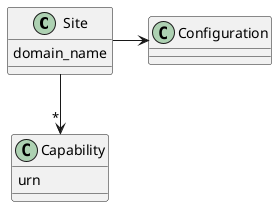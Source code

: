 @startuml
class Site {
  domain_name
}

class Configuration {
}

class Capability {
  urn
}


Site -> Configuration
Site -->"*" Capability
@enduml
